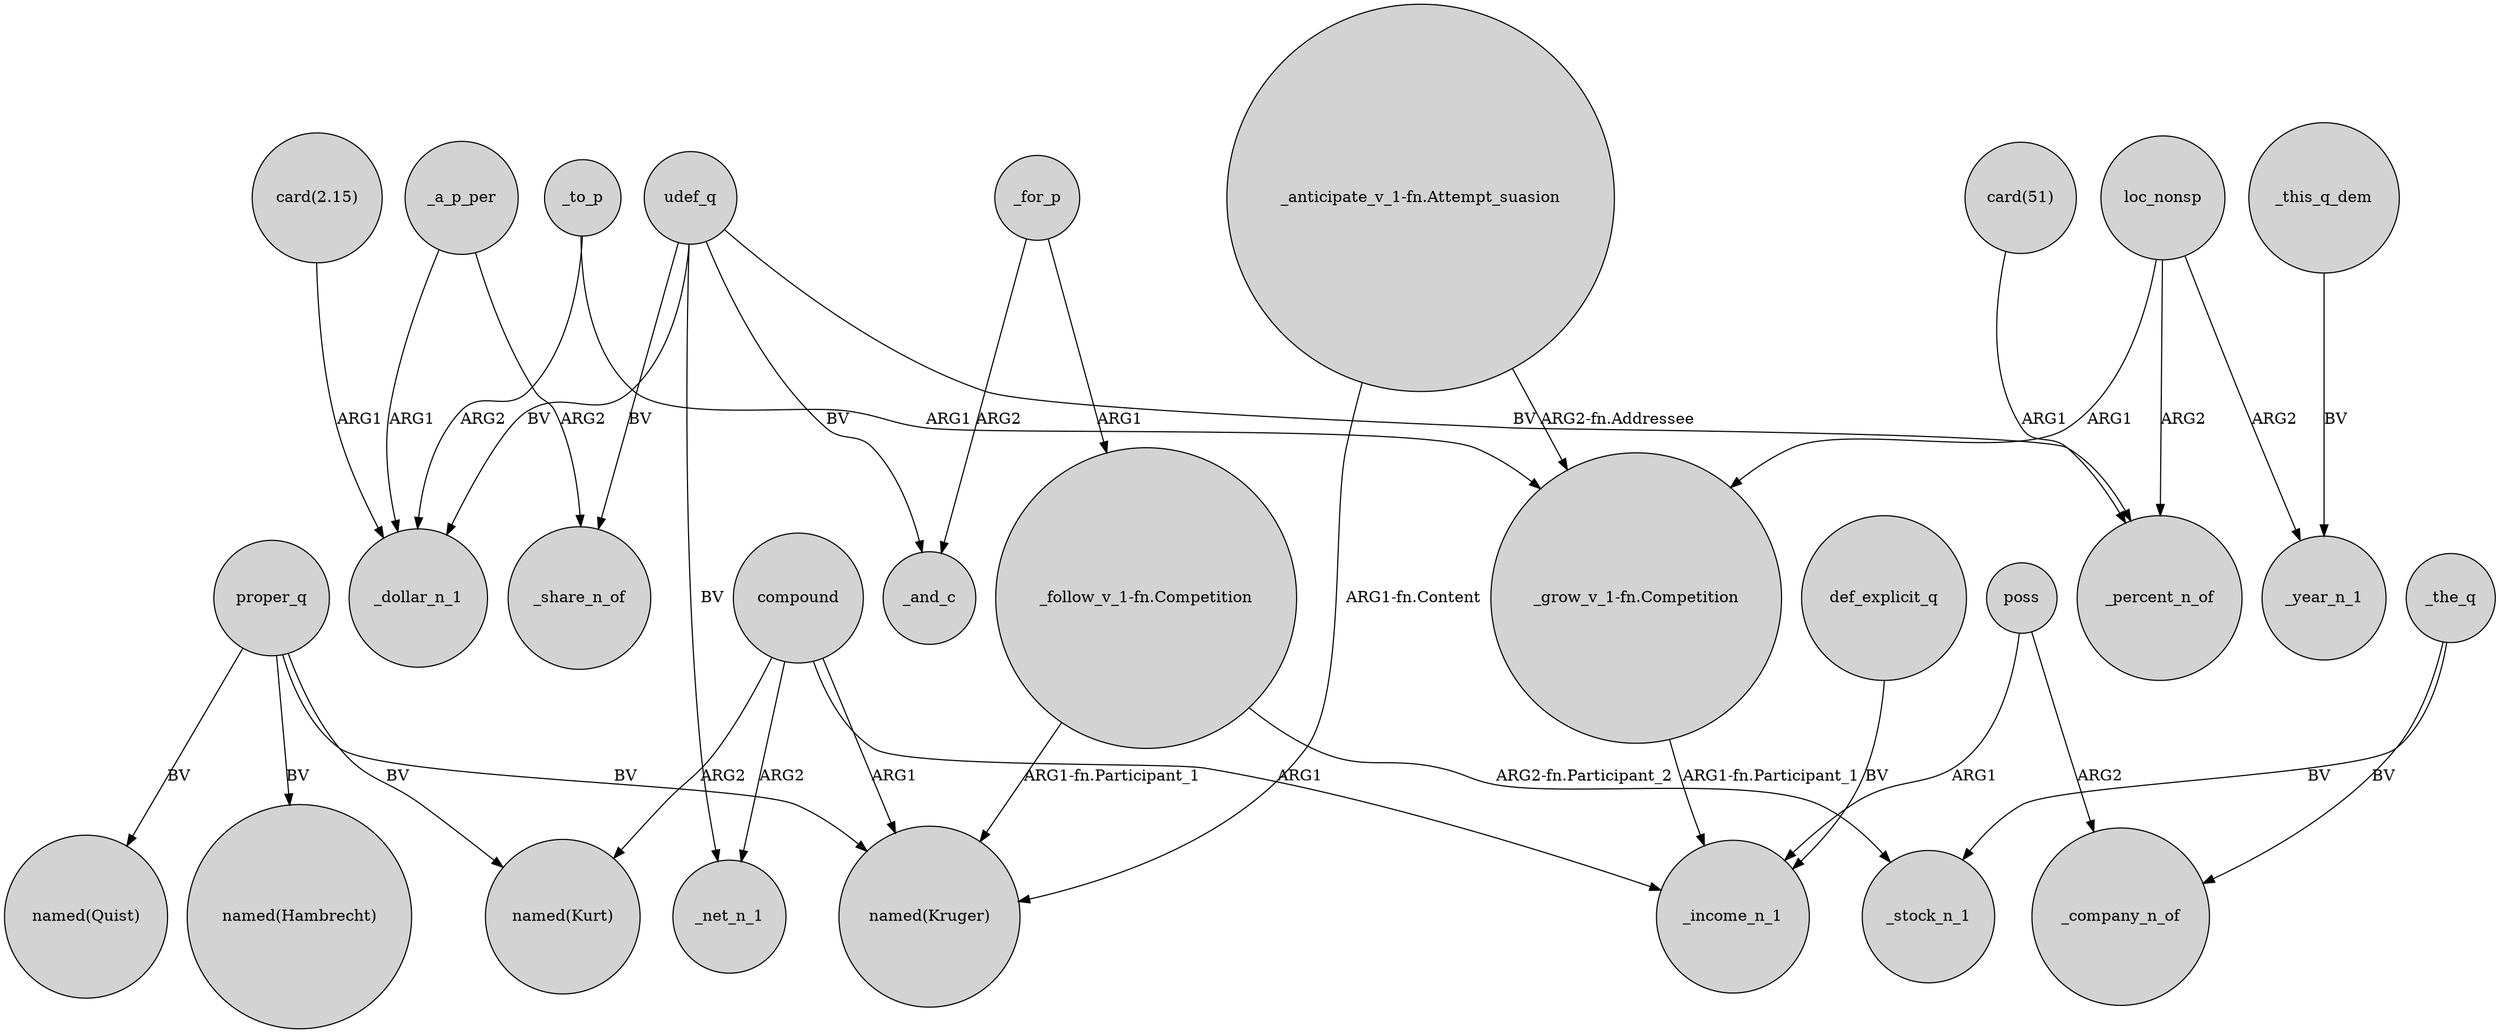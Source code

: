 digraph {
	node [shape=circle style=filled]
	proper_q -> "named(Kruger)" [label=BV]
	compound -> _net_n_1 [label=ARG2]
	compound -> "named(Kurt)" [label=ARG2]
	"card(2.15)" -> _dollar_n_1 [label=ARG1]
	"_follow_v_1-fn.Competition" -> "named(Kruger)" [label="ARG1-fn.Participant_1"]
	_for_p -> "_follow_v_1-fn.Competition" [label=ARG1]
	proper_q -> "named(Kurt)" [label=BV]
	_to_p -> "_grow_v_1-fn.Competition" [label=ARG1]
	_to_p -> _dollar_n_1 [label=ARG2]
	udef_q -> _and_c [label=BV]
	loc_nonsp -> _year_n_1 [label=ARG2]
	_the_q -> _stock_n_1 [label=BV]
	def_explicit_q -> _income_n_1 [label=BV]
	poss -> _company_n_of [label=ARG2]
	compound -> _income_n_1 [label=ARG1]
	_a_p_per -> _share_n_of [label=ARG2]
	udef_q -> _percent_n_of [label=BV]
	proper_q -> "named(Hambrecht)" [label=BV]
	compound -> "named(Kruger)" [label=ARG1]
	poss -> _income_n_1 [label=ARG1]
	proper_q -> "named(Quist)" [label=BV]
	udef_q -> _share_n_of [label=BV]
	udef_q -> _net_n_1 [label=BV]
	udef_q -> _dollar_n_1 [label=BV]
	_this_q_dem -> _year_n_1 [label=BV]
	"_anticipate_v_1-fn.Attempt_suasion" -> "named(Kruger)" [label="ARG1-fn.Content"]
	_a_p_per -> _dollar_n_1 [label=ARG1]
	"card(51)" -> _percent_n_of [label=ARG1]
	"_anticipate_v_1-fn.Attempt_suasion" -> "_grow_v_1-fn.Competition" [label="ARG2-fn.Addressee"]
	_the_q -> _company_n_of [label=BV]
	"_follow_v_1-fn.Competition" -> _stock_n_1 [label="ARG2-fn.Participant_2"]
	loc_nonsp -> "_grow_v_1-fn.Competition" [label=ARG1]
	"_grow_v_1-fn.Competition" -> _income_n_1 [label="ARG1-fn.Participant_1"]
	loc_nonsp -> _percent_n_of [label=ARG2]
	_for_p -> _and_c [label=ARG2]
}
